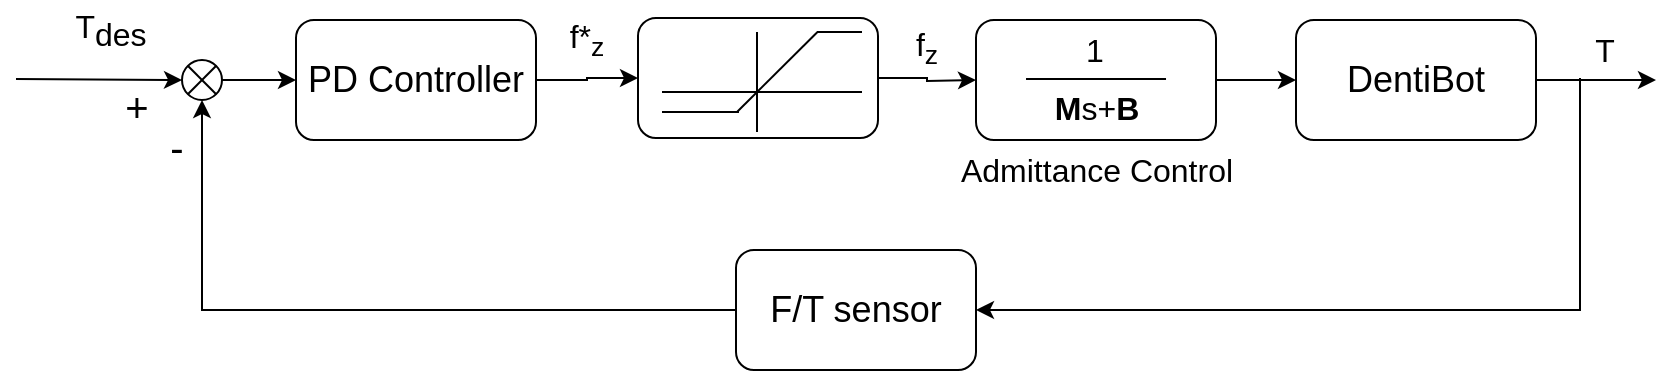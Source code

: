 <mxfile version="14.7.6" type="device"><diagram id="8oh6hg6SRCxiP6dmT3Cz" name="Page-1"><mxGraphModel dx="2858" dy="1009" grid="1" gridSize="10" guides="1" tooltips="1" connect="1" arrows="1" fold="1" page="1" pageScale="1" pageWidth="827" pageHeight="1169" math="0" shadow="0"><root><mxCell id="0"/><mxCell id="1" parent="0"/><mxCell id="m1MeYvDkH3_UOup6W5vW-2" style="edgeStyle=orthogonalEdgeStyle;rounded=0;orthogonalLoop=1;jettySize=auto;html=1;exitX=1;exitY=0.5;exitDx=0;exitDy=0;entryX=0;entryY=0.5;entryDx=0;entryDy=0;" parent="1" source="m1MeYvDkH3_UOup6W5vW-3" target="m1MeYvDkH3_UOup6W5vW-5" edge="1"><mxGeometry relative="1" as="geometry"/></mxCell><mxCell id="m1MeYvDkH3_UOup6W5vW-3" value="PD Controller" style="rounded=1;whiteSpace=wrap;html=1;fontSize=18;" parent="1" vertex="1"><mxGeometry x="144" y="655" width="120" height="60" as="geometry"/></mxCell><mxCell id="m1MeYvDkH3_UOup6W5vW-4" style="edgeStyle=orthogonalEdgeStyle;rounded=0;orthogonalLoop=1;jettySize=auto;html=1;exitX=1;exitY=0.5;exitDx=0;exitDy=0;" parent="1" source="m1MeYvDkH3_UOup6W5vW-5" edge="1"><mxGeometry relative="1" as="geometry"><mxPoint x="484" y="685" as="targetPoint"/></mxGeometry></mxCell><mxCell id="m1MeYvDkH3_UOup6W5vW-5" value="" style="rounded=1;whiteSpace=wrap;html=1;" parent="1" vertex="1"><mxGeometry x="315" y="654" width="120" height="60" as="geometry"/></mxCell><mxCell id="m1MeYvDkH3_UOup6W5vW-6" style="edgeStyle=orthogonalEdgeStyle;rounded=0;orthogonalLoop=1;jettySize=auto;html=1;exitX=1;exitY=0.5;exitDx=0;exitDy=0;entryX=0;entryY=0.5;entryDx=0;entryDy=0;" parent="1" source="m1MeYvDkH3_UOup6W5vW-7" target="m1MeYvDkH3_UOup6W5vW-3" edge="1"><mxGeometry relative="1" as="geometry"/></mxCell><mxCell id="m1MeYvDkH3_UOup6W5vW-7" value="" style="shape=sumEllipse;perimeter=ellipsePerimeter;whiteSpace=wrap;html=1;backgroundOutline=1;" parent="1" vertex="1"><mxGeometry x="87" y="675" width="20" height="20" as="geometry"/></mxCell><mxCell id="m1MeYvDkH3_UOup6W5vW-8" style="edgeStyle=orthogonalEdgeStyle;rounded=0;orthogonalLoop=1;jettySize=auto;html=1;entryX=0;entryY=0.5;entryDx=0;entryDy=0;" parent="1" target="m1MeYvDkH3_UOup6W5vW-7" edge="1"><mxGeometry relative="1" as="geometry"><mxPoint x="4" y="684.5" as="sourcePoint"/><mxPoint x="54" y="684.5" as="targetPoint"/></mxGeometry></mxCell><mxCell id="m1MeYvDkH3_UOup6W5vW-9" value="f&lt;sub&gt;z&lt;/sub&gt;" style="text;html=1;align=center;verticalAlign=middle;resizable=0;points=[];autosize=1;strokeColor=none;fontSize=16;" parent="1" vertex="1"><mxGeometry x="444" y="654" width="30" height="30" as="geometry"/></mxCell><mxCell id="m1MeYvDkH3_UOup6W5vW-10" value="T" style="text;html=1;align=center;verticalAlign=middle;resizable=0;points=[];autosize=1;strokeColor=none;fontSize=16;" parent="1" vertex="1"><mxGeometry x="783.12" y="660" width="30" height="20" as="geometry"/></mxCell><mxCell id="m1MeYvDkH3_UOup6W5vW-11" value="T&lt;sub style=&quot;font-size: 16px;&quot;&gt;des&lt;/sub&gt;" style="text;html=1;align=center;verticalAlign=middle;resizable=0;points=[];autosize=1;strokeColor=none;fontSize=16;" parent="1" vertex="1"><mxGeometry x="26" y="645" width="50" height="30" as="geometry"/></mxCell><mxCell id="m1MeYvDkH3_UOup6W5vW-12" value="+" style="text;html=1;align=center;verticalAlign=middle;resizable=0;points=[];autosize=1;strokeColor=none;fontSize=20;" parent="1" vertex="1"><mxGeometry x="49" y="683" width="30" height="30" as="geometry"/></mxCell><mxCell id="m1MeYvDkH3_UOup6W5vW-13" value="-" style="text;html=1;align=center;verticalAlign=middle;resizable=0;points=[];autosize=1;strokeColor=none;fontSize=20;" parent="1" vertex="1"><mxGeometry x="74" y="703" width="20" height="30" as="geometry"/></mxCell><mxCell id="m1MeYvDkH3_UOup6W5vW-14" value="f*&lt;sub&gt;z&lt;/sub&gt;" style="text;html=1;align=center;verticalAlign=middle;resizable=0;points=[];autosize=1;strokeColor=none;fontSize=16;" parent="1" vertex="1"><mxGeometry x="274" y="650" width="30" height="30" as="geometry"/></mxCell><mxCell id="m1MeYvDkH3_UOup6W5vW-15" style="edgeStyle=orthogonalEdgeStyle;rounded=0;orthogonalLoop=1;jettySize=auto;html=1;exitX=1;exitY=0.5;exitDx=0;exitDy=0;entryX=0;entryY=0.5;entryDx=0;entryDy=0;" parent="1" source="m1MeYvDkH3_UOup6W5vW-16" target="m1MeYvDkH3_UOup6W5vW-18" edge="1"><mxGeometry relative="1" as="geometry"/></mxCell><mxCell id="m1MeYvDkH3_UOup6W5vW-16" value="" style="rounded=1;whiteSpace=wrap;html=1;" parent="1" vertex="1"><mxGeometry x="484" y="655" width="120" height="60" as="geometry"/></mxCell><mxCell id="m1MeYvDkH3_UOup6W5vW-17" style="edgeStyle=orthogonalEdgeStyle;rounded=0;orthogonalLoop=1;jettySize=auto;html=1;exitX=1;exitY=0.5;exitDx=0;exitDy=0;" parent="1" source="m1MeYvDkH3_UOup6W5vW-18" edge="1"><mxGeometry relative="1" as="geometry"><mxPoint x="824" y="685" as="targetPoint"/></mxGeometry></mxCell><mxCell id="m1MeYvDkH3_UOup6W5vW-18" value="DentiBot" style="rounded=1;whiteSpace=wrap;html=1;fontSize=18;" parent="1" vertex="1"><mxGeometry x="644" y="655" width="120" height="60" as="geometry"/></mxCell><mxCell id="m1MeYvDkH3_UOup6W5vW-19" style="edgeStyle=orthogonalEdgeStyle;rounded=0;orthogonalLoop=1;jettySize=auto;html=1;exitX=0;exitY=0.5;exitDx=0;exitDy=0;entryX=0.5;entryY=1;entryDx=0;entryDy=0;" parent="1" source="m1MeYvDkH3_UOup6W5vW-20" target="m1MeYvDkH3_UOup6W5vW-7" edge="1"><mxGeometry relative="1" as="geometry"/></mxCell><mxCell id="m1MeYvDkH3_UOup6W5vW-20" value="F/T sensor" style="rounded=1;whiteSpace=wrap;html=1;fontSize=18;" parent="1" vertex="1"><mxGeometry x="364" y="770" width="120" height="60" as="geometry"/></mxCell><mxCell id="m1MeYvDkH3_UOup6W5vW-21" value="" style="endArrow=none;html=1;" parent="1" edge="1"><mxGeometry width="50" height="50" relative="1" as="geometry"><mxPoint x="327" y="691" as="sourcePoint"/><mxPoint x="427" y="691" as="targetPoint"/></mxGeometry></mxCell><mxCell id="m1MeYvDkH3_UOup6W5vW-22" value="" style="endArrow=none;html=1;" parent="1" edge="1"><mxGeometry width="50" height="50" relative="1" as="geometry"><mxPoint x="374.5" y="661" as="sourcePoint"/><mxPoint x="374.5" y="711" as="targetPoint"/></mxGeometry></mxCell><mxCell id="m1MeYvDkH3_UOup6W5vW-23" value="" style="endArrow=none;html=1;" parent="1" edge="1"><mxGeometry width="50" height="50" relative="1" as="geometry"><mxPoint x="404.5" y="661" as="sourcePoint"/><mxPoint x="427" y="661" as="targetPoint"/></mxGeometry></mxCell><mxCell id="m1MeYvDkH3_UOup6W5vW-24" value="" style="endArrow=none;html=1;" parent="1" edge="1"><mxGeometry width="50" height="50" relative="1" as="geometry"><mxPoint x="327" y="701" as="sourcePoint"/><mxPoint x="365.49" y="701" as="targetPoint"/></mxGeometry></mxCell><mxCell id="m1MeYvDkH3_UOup6W5vW-25" value="" style="endArrow=none;html=1;" parent="1" edge="1"><mxGeometry width="50" height="50" relative="1" as="geometry"><mxPoint x="364.5" y="701" as="sourcePoint"/><mxPoint x="404.75" y="661" as="targetPoint"/></mxGeometry></mxCell><mxCell id="m1MeYvDkH3_UOup6W5vW-26" style="edgeStyle=orthogonalEdgeStyle;rounded=0;orthogonalLoop=1;jettySize=auto;html=1;exitX=0.096;exitY=1.2;exitDx=0;exitDy=0;exitPerimeter=0;entryX=1;entryY=0.5;entryDx=0;entryDy=0;" parent="1" source="m1MeYvDkH3_UOup6W5vW-10" target="m1MeYvDkH3_UOup6W5vW-20" edge="1"><mxGeometry relative="1" as="geometry"><mxPoint x="786" y="790" as="targetPoint"/><mxPoint x="774" y="695" as="sourcePoint"/><Array as="points"><mxPoint x="786" y="800"/></Array></mxGeometry></mxCell><mxCell id="m1MeYvDkH3_UOup6W5vW-27" value="" style="endArrow=none;html=1;" parent="1" edge="1"><mxGeometry width="50" height="50" relative="1" as="geometry"><mxPoint x="509.01" y="684.5" as="sourcePoint"/><mxPoint x="579.01" y="684.5" as="targetPoint"/></mxGeometry></mxCell><mxCell id="m1MeYvDkH3_UOup6W5vW-28" value="&lt;b style=&quot;font-size: 16px&quot;&gt;M&lt;/b&gt;&lt;span style=&quot;font-size: 16px&quot;&gt;s&lt;/span&gt;+&lt;b style=&quot;font-size: 16px&quot;&gt;B&lt;/b&gt;" style="text;html=1;align=center;verticalAlign=middle;resizable=0;points=[];autosize=1;strokeColor=none;fontSize=16;" parent="1" vertex="1"><mxGeometry x="514" y="689" width="60" height="20" as="geometry"/></mxCell><mxCell id="m1MeYvDkH3_UOup6W5vW-29" value="1" style="text;html=1;align=center;verticalAlign=middle;resizable=0;points=[];autosize=1;strokeColor=none;fontSize=16;" parent="1" vertex="1"><mxGeometry x="533.12" y="660" width="20" height="20" as="geometry"/></mxCell><mxCell id="m1MeYvDkH3_UOup6W5vW-30" value="Admittance Control" style="text;html=1;align=center;verticalAlign=middle;resizable=0;points=[];autosize=1;strokeColor=none;fontSize=16;" parent="1" vertex="1"><mxGeometry x="469.01" y="720" width="150" height="20" as="geometry"/></mxCell></root></mxGraphModel></diagram></mxfile>